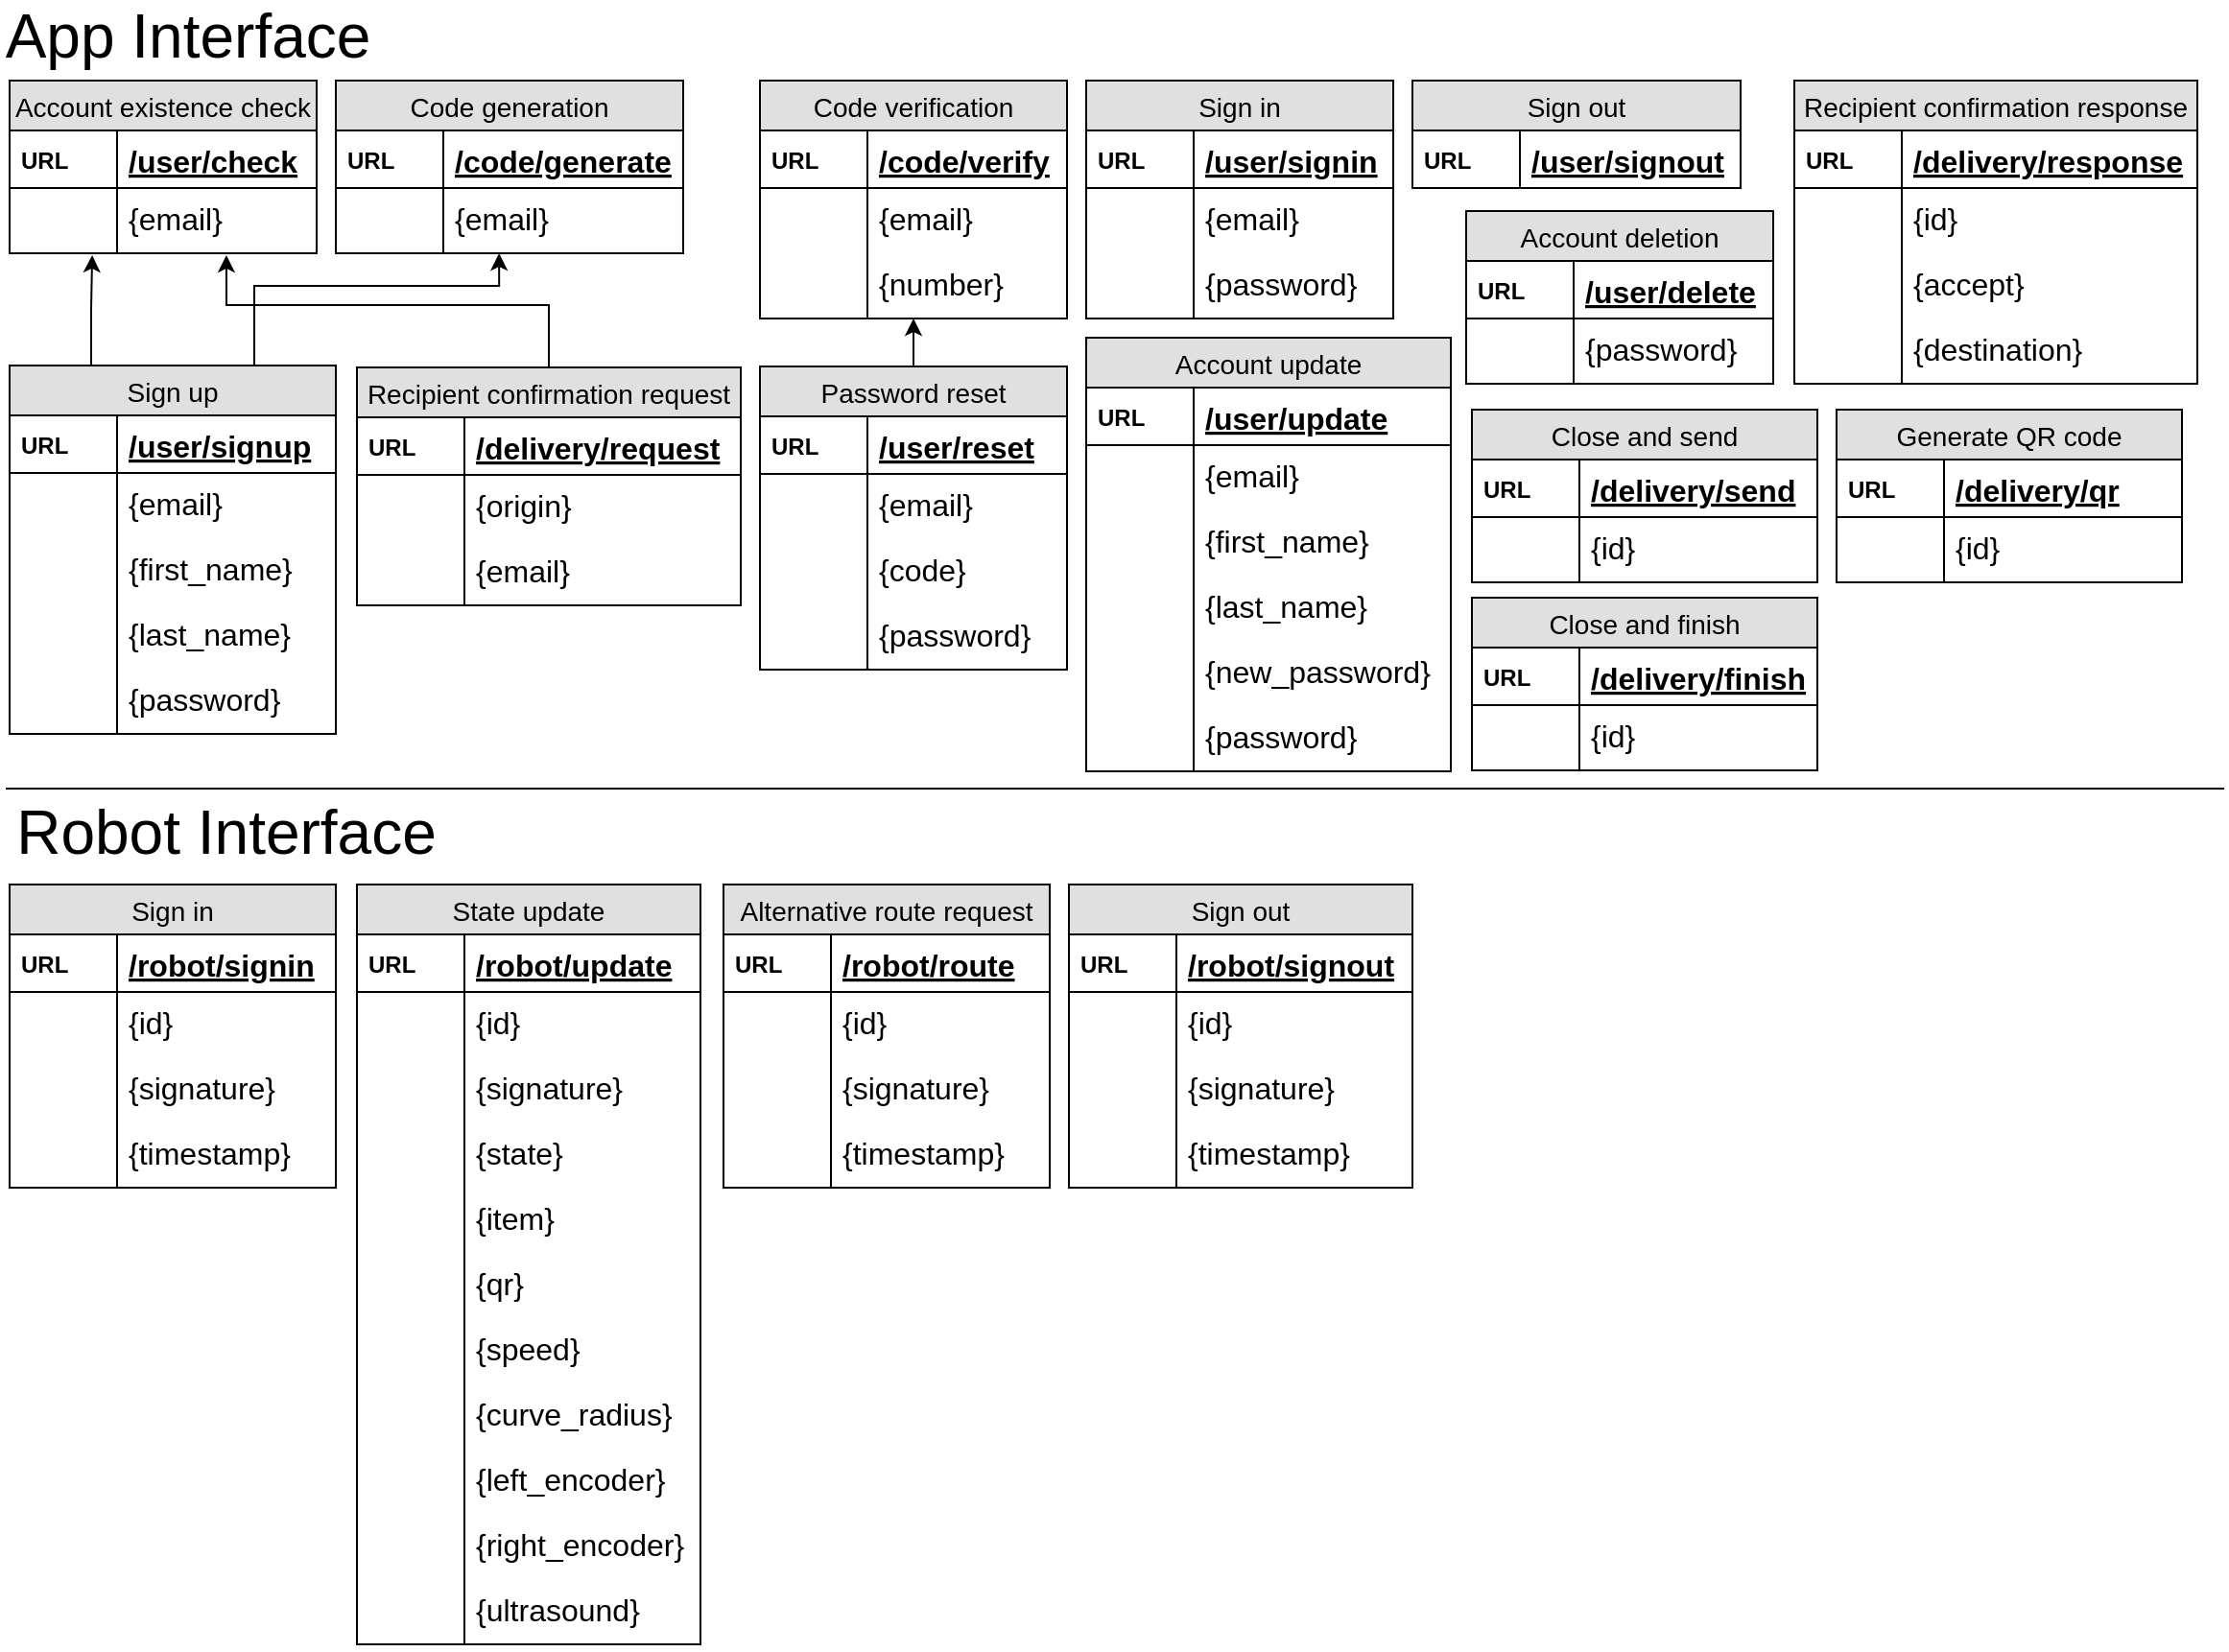 <mxfile version="12.1.0" type="device" pages="1"><diagram id="qLUokXjdea6QC3ygZFsw" name="Page-1"><mxGraphModel dx="1211" dy="751" grid="1" gridSize="10" guides="1" tooltips="1" connect="1" arrows="1" fold="1" page="1" pageScale="1" pageWidth="1169" pageHeight="827" math="0" shadow="0"><root><mxCell id="0"/><mxCell id="1" parent="0"/><mxCell id="Fvq5YDU1oEc0X2YI_mWo-116" style="edgeStyle=orthogonalEdgeStyle;rounded=0;orthogonalLoop=1;jettySize=auto;html=1;exitX=0.25;exitY=0;exitDx=0;exitDy=0;entryX=0.269;entryY=1.029;entryDx=0;entryDy=0;entryPerimeter=0;fontSize=16;" parent="1" source="Fvq5YDU1oEc0X2YI_mWo-38" target="Fvq5YDU1oEc0X2YI_mWo-17" edge="1"><mxGeometry relative="1" as="geometry"/></mxCell><mxCell id="Fvq5YDU1oEc0X2YI_mWo-119" style="edgeStyle=orthogonalEdgeStyle;rounded=0;orthogonalLoop=1;jettySize=auto;html=1;exitX=0.75;exitY=0;exitDx=0;exitDy=0;entryX=0.47;entryY=1;entryDx=0;entryDy=0;entryPerimeter=0;fontSize=16;" parent="1" source="Fvq5YDU1oEc0X2YI_mWo-38" target="Fvq5YDU1oEc0X2YI_mWo-22" edge="1"><mxGeometry relative="1" as="geometry"><Array as="points"><mxPoint x="137" y="150"/><mxPoint x="264" y="150"/></Array></mxGeometry></mxCell><mxCell id="Fvq5YDU1oEc0X2YI_mWo-38" value="Sign up" style="swimlane;fontStyle=0;childLayout=stackLayout;horizontal=1;startSize=26;fillColor=#e0e0e0;horizontalStack=0;resizeParent=1;resizeParentMax=0;resizeLast=0;collapsible=1;marginBottom=0;swimlaneFillColor=#ffffff;align=center;fontSize=14;" parent="1" vertex="1"><mxGeometry x="9" y="191.5" width="170" height="192" as="geometry"/></mxCell><mxCell id="Fvq5YDU1oEc0X2YI_mWo-39" value="/user/signup" style="shape=partialRectangle;top=0;left=0;right=0;bottom=1;align=left;verticalAlign=middle;fillColor=none;spacingLeft=60;spacingRight=4;overflow=hidden;rotatable=0;points=[[0,0.5],[1,0.5]];portConstraint=eastwest;dropTarget=0;fontStyle=5;fontSize=16;" parent="Fvq5YDU1oEc0X2YI_mWo-38" vertex="1"><mxGeometry y="26" width="170" height="30" as="geometry"/></mxCell><mxCell id="Fvq5YDU1oEc0X2YI_mWo-40" value="URL" style="shape=partialRectangle;fontStyle=1;top=0;left=0;bottom=0;fillColor=none;align=left;verticalAlign=middle;spacingLeft=4;spacingRight=4;overflow=hidden;rotatable=0;points=[];portConstraint=eastwest;part=1;fontSize=12;" parent="Fvq5YDU1oEc0X2YI_mWo-39" vertex="1" connectable="0"><mxGeometry width="56" height="30" as="geometry"/></mxCell><mxCell id="Fvq5YDU1oEc0X2YI_mWo-41" value="{email}" style="shape=partialRectangle;top=0;left=0;right=0;bottom=0;align=left;verticalAlign=top;fillColor=none;spacingLeft=60;spacingRight=4;overflow=hidden;rotatable=0;points=[[0,0.5],[1,0.5]];portConstraint=eastwest;dropTarget=0;fontSize=16;" parent="Fvq5YDU1oEc0X2YI_mWo-38" vertex="1"><mxGeometry y="56" width="170" height="34" as="geometry"/></mxCell><mxCell id="Fvq5YDU1oEc0X2YI_mWo-42" value="" style="shape=partialRectangle;top=0;left=0;bottom=0;fillColor=none;align=left;verticalAlign=top;spacingLeft=4;spacingRight=4;overflow=hidden;rotatable=0;points=[];portConstraint=eastwest;part=1;fontSize=12;" parent="Fvq5YDU1oEc0X2YI_mWo-41" vertex="1" connectable="0"><mxGeometry width="56" height="34" as="geometry"/></mxCell><mxCell id="Fvq5YDU1oEc0X2YI_mWo-45" value="{first_name}" style="shape=partialRectangle;top=0;left=0;right=0;bottom=0;align=left;verticalAlign=top;fillColor=none;spacingLeft=60;spacingRight=4;overflow=hidden;rotatable=0;points=[[0,0.5],[1,0.5]];portConstraint=eastwest;dropTarget=0;fontSize=16;" parent="Fvq5YDU1oEc0X2YI_mWo-38" vertex="1"><mxGeometry y="90" width="170" height="34" as="geometry"/></mxCell><mxCell id="Fvq5YDU1oEc0X2YI_mWo-46" value="" style="shape=partialRectangle;top=0;left=0;bottom=0;fillColor=none;align=left;verticalAlign=top;spacingLeft=4;spacingRight=4;overflow=hidden;rotatable=0;points=[];portConstraint=eastwest;part=1;fontSize=12;" parent="Fvq5YDU1oEc0X2YI_mWo-45" vertex="1" connectable="0"><mxGeometry width="56" height="34" as="geometry"/></mxCell><mxCell id="Fvq5YDU1oEc0X2YI_mWo-47" value="{last_name}" style="shape=partialRectangle;top=0;left=0;right=0;bottom=0;align=left;verticalAlign=top;fillColor=none;spacingLeft=60;spacingRight=4;overflow=hidden;rotatable=0;points=[[0,0.5],[1,0.5]];portConstraint=eastwest;dropTarget=0;fontSize=16;" parent="Fvq5YDU1oEc0X2YI_mWo-38" vertex="1"><mxGeometry y="124" width="170" height="34" as="geometry"/></mxCell><mxCell id="Fvq5YDU1oEc0X2YI_mWo-48" value="" style="shape=partialRectangle;top=0;left=0;bottom=0;fillColor=none;align=left;verticalAlign=top;spacingLeft=4;spacingRight=4;overflow=hidden;rotatable=0;points=[];portConstraint=eastwest;part=1;fontSize=12;" parent="Fvq5YDU1oEc0X2YI_mWo-47" vertex="1" connectable="0"><mxGeometry width="56" height="34" as="geometry"/></mxCell><mxCell id="Fvq5YDU1oEc0X2YI_mWo-43" value="{password}" style="shape=partialRectangle;top=0;left=0;right=0;bottom=0;align=left;verticalAlign=top;fillColor=none;spacingLeft=60;spacingRight=4;overflow=hidden;rotatable=0;points=[[0,0.5],[1,0.5]];portConstraint=eastwest;dropTarget=0;fontSize=16;" parent="Fvq5YDU1oEc0X2YI_mWo-38" vertex="1"><mxGeometry y="158" width="170" height="34" as="geometry"/></mxCell><mxCell id="Fvq5YDU1oEc0X2YI_mWo-44" value="" style="shape=partialRectangle;top=0;left=0;bottom=0;fillColor=none;align=left;verticalAlign=top;spacingLeft=4;spacingRight=4;overflow=hidden;rotatable=0;points=[];portConstraint=eastwest;part=1;fontSize=12;" parent="Fvq5YDU1oEc0X2YI_mWo-43" vertex="1" connectable="0"><mxGeometry width="56" height="34" as="geometry"/></mxCell><mxCell id="yZkCnDi-gQX_bTJoA0Rs-11" value="" style="endArrow=none;html=1;" parent="1" edge="1"><mxGeometry width="50" height="50" relative="1" as="geometry"><mxPoint x="7" y="412" as="sourcePoint"/><mxPoint x="1163" y="412" as="targetPoint"/></mxGeometry></mxCell><mxCell id="yZkCnDi-gQX_bTJoA0Rs-22" value="App Interface" style="text;html=1;strokeColor=none;fillColor=none;align=center;verticalAlign=middle;whiteSpace=wrap;rounded=0;fontSize=32;" parent="1" vertex="1"><mxGeometry x="4" y="10" width="196" height="20" as="geometry"/></mxCell><mxCell id="yZkCnDi-gQX_bTJoA0Rs-24" value="Robot Interface" style="text;html=1;strokeColor=none;fillColor=none;align=center;verticalAlign=middle;whiteSpace=wrap;rounded=0;fontSize=32;" parent="1" vertex="1"><mxGeometry x="9" y="425" width="226" height="20" as="geometry"/></mxCell><mxCell id="Fvq5YDU1oEc0X2YI_mWo-12" value="Account existence check" style="swimlane;fontStyle=0;childLayout=stackLayout;horizontal=1;startSize=26;fillColor=#e0e0e0;horizontalStack=0;resizeParent=1;resizeParentMax=0;resizeLast=0;collapsible=1;marginBottom=0;swimlaneFillColor=#ffffff;align=center;fontSize=14;" parent="1" vertex="1"><mxGeometry x="9" y="43" width="160" height="90" as="geometry"/></mxCell><mxCell id="Fvq5YDU1oEc0X2YI_mWo-15" value="/user/check" style="shape=partialRectangle;top=0;left=0;right=0;bottom=1;align=left;verticalAlign=middle;fillColor=none;spacingLeft=60;spacingRight=4;overflow=hidden;rotatable=0;points=[[0,0.5],[1,0.5]];portConstraint=eastwest;dropTarget=0;fontStyle=5;fontSize=16;" parent="Fvq5YDU1oEc0X2YI_mWo-12" vertex="1"><mxGeometry y="26" width="160" height="30" as="geometry"/></mxCell><mxCell id="Fvq5YDU1oEc0X2YI_mWo-16" value="URL" style="shape=partialRectangle;fontStyle=1;top=0;left=0;bottom=0;fillColor=none;align=left;verticalAlign=middle;spacingLeft=4;spacingRight=4;overflow=hidden;rotatable=0;points=[];portConstraint=eastwest;part=1;fontSize=12;" parent="Fvq5YDU1oEc0X2YI_mWo-15" vertex="1" connectable="0"><mxGeometry width="56" height="30" as="geometry"/></mxCell><mxCell id="Fvq5YDU1oEc0X2YI_mWo-17" value="{email}" style="shape=partialRectangle;top=0;left=0;right=0;bottom=0;align=left;verticalAlign=top;fillColor=none;spacingLeft=60;spacingRight=4;overflow=hidden;rotatable=0;points=[[0,0.5],[1,0.5]];portConstraint=eastwest;dropTarget=0;fontSize=16;" parent="Fvq5YDU1oEc0X2YI_mWo-12" vertex="1"><mxGeometry y="56" width="160" height="34" as="geometry"/></mxCell><mxCell id="Fvq5YDU1oEc0X2YI_mWo-18" value="" style="shape=partialRectangle;top=0;left=0;bottom=0;fillColor=none;align=left;verticalAlign=top;spacingLeft=4;spacingRight=4;overflow=hidden;rotatable=0;points=[];portConstraint=eastwest;part=1;fontSize=12;" parent="Fvq5YDU1oEc0X2YI_mWo-17" vertex="1" connectable="0"><mxGeometry width="56" height="34" as="geometry"/></mxCell><mxCell id="Fvq5YDU1oEc0X2YI_mWo-19" value="Code generation" style="swimlane;fontStyle=0;childLayout=stackLayout;horizontal=1;startSize=26;fillColor=#e0e0e0;horizontalStack=0;resizeParent=1;resizeParentMax=0;resizeLast=0;collapsible=1;marginBottom=0;swimlaneFillColor=#ffffff;align=center;fontSize=14;" parent="1" vertex="1"><mxGeometry x="179" y="43" width="181" height="90" as="geometry"/></mxCell><mxCell id="Fvq5YDU1oEc0X2YI_mWo-20" value="/code/generate" style="shape=partialRectangle;top=0;left=0;right=0;bottom=1;align=left;verticalAlign=middle;fillColor=none;spacingLeft=60;spacingRight=4;overflow=hidden;rotatable=0;points=[[0,0.5],[1,0.5]];portConstraint=eastwest;dropTarget=0;fontStyle=5;fontSize=16;" parent="Fvq5YDU1oEc0X2YI_mWo-19" vertex="1"><mxGeometry y="26" width="181" height="30" as="geometry"/></mxCell><mxCell id="Fvq5YDU1oEc0X2YI_mWo-21" value="URL" style="shape=partialRectangle;fontStyle=1;top=0;left=0;bottom=0;fillColor=none;align=left;verticalAlign=middle;spacingLeft=4;spacingRight=4;overflow=hidden;rotatable=0;points=[];portConstraint=eastwest;part=1;fontSize=12;" parent="Fvq5YDU1oEc0X2YI_mWo-20" vertex="1" connectable="0"><mxGeometry width="56" height="30" as="geometry"/></mxCell><mxCell id="Fvq5YDU1oEc0X2YI_mWo-22" value="{email}" style="shape=partialRectangle;top=0;left=0;right=0;bottom=0;align=left;verticalAlign=top;fillColor=none;spacingLeft=60;spacingRight=4;overflow=hidden;rotatable=0;points=[[0,0.5],[1,0.5]];portConstraint=eastwest;dropTarget=0;fontSize=16;" parent="Fvq5YDU1oEc0X2YI_mWo-19" vertex="1"><mxGeometry y="56" width="181" height="34" as="geometry"/></mxCell><mxCell id="Fvq5YDU1oEc0X2YI_mWo-23" value="" style="shape=partialRectangle;top=0;left=0;bottom=0;fillColor=none;align=left;verticalAlign=top;spacingLeft=4;spacingRight=4;overflow=hidden;rotatable=0;points=[];portConstraint=eastwest;part=1;fontSize=12;" parent="Fvq5YDU1oEc0X2YI_mWo-22" vertex="1" connectable="0"><mxGeometry width="56" height="34" as="geometry"/></mxCell><mxCell id="Fvq5YDU1oEc0X2YI_mWo-24" value="Code verification" style="swimlane;fontStyle=0;childLayout=stackLayout;horizontal=1;startSize=26;fillColor=#e0e0e0;horizontalStack=0;resizeParent=1;resizeParentMax=0;resizeLast=0;collapsible=1;marginBottom=0;swimlaneFillColor=#ffffff;align=center;fontSize=14;" parent="1" vertex="1"><mxGeometry x="400" y="43" width="160" height="124" as="geometry"/></mxCell><mxCell id="Fvq5YDU1oEc0X2YI_mWo-25" value="/code/verify" style="shape=partialRectangle;top=0;left=0;right=0;bottom=1;align=left;verticalAlign=middle;fillColor=none;spacingLeft=60;spacingRight=4;overflow=hidden;rotatable=0;points=[[0,0.5],[1,0.5]];portConstraint=eastwest;dropTarget=0;fontStyle=5;fontSize=16;" parent="Fvq5YDU1oEc0X2YI_mWo-24" vertex="1"><mxGeometry y="26" width="160" height="30" as="geometry"/></mxCell><mxCell id="Fvq5YDU1oEc0X2YI_mWo-26" value="URL" style="shape=partialRectangle;fontStyle=1;top=0;left=0;bottom=0;fillColor=none;align=left;verticalAlign=middle;spacingLeft=4;spacingRight=4;overflow=hidden;rotatable=0;points=[];portConstraint=eastwest;part=1;fontSize=12;" parent="Fvq5YDU1oEc0X2YI_mWo-25" vertex="1" connectable="0"><mxGeometry width="56" height="30" as="geometry"/></mxCell><mxCell id="Fvq5YDU1oEc0X2YI_mWo-27" value="{email}" style="shape=partialRectangle;top=0;left=0;right=0;bottom=0;align=left;verticalAlign=top;fillColor=none;spacingLeft=60;spacingRight=4;overflow=hidden;rotatable=0;points=[[0,0.5],[1,0.5]];portConstraint=eastwest;dropTarget=0;fontSize=16;" parent="Fvq5YDU1oEc0X2YI_mWo-24" vertex="1"><mxGeometry y="56" width="160" height="34" as="geometry"/></mxCell><mxCell id="Fvq5YDU1oEc0X2YI_mWo-28" value="" style="shape=partialRectangle;top=0;left=0;bottom=0;fillColor=none;align=left;verticalAlign=top;spacingLeft=4;spacingRight=4;overflow=hidden;rotatable=0;points=[];portConstraint=eastwest;part=1;fontSize=12;" parent="Fvq5YDU1oEc0X2YI_mWo-27" vertex="1" connectable="0"><mxGeometry width="56" height="34" as="geometry"/></mxCell><mxCell id="Fvq5YDU1oEc0X2YI_mWo-29" value="{number}" style="shape=partialRectangle;top=0;left=0;right=0;bottom=0;align=left;verticalAlign=top;fillColor=none;spacingLeft=60;spacingRight=4;overflow=hidden;rotatable=0;points=[[0,0.5],[1,0.5]];portConstraint=eastwest;dropTarget=0;fontSize=16;" parent="Fvq5YDU1oEc0X2YI_mWo-24" vertex="1"><mxGeometry y="90" width="160" height="34" as="geometry"/></mxCell><mxCell id="Fvq5YDU1oEc0X2YI_mWo-30" value="" style="shape=partialRectangle;top=0;left=0;bottom=0;fillColor=none;align=left;verticalAlign=top;spacingLeft=4;spacingRight=4;overflow=hidden;rotatable=0;points=[];portConstraint=eastwest;part=1;fontSize=12;" parent="Fvq5YDU1oEc0X2YI_mWo-29" vertex="1" connectable="0"><mxGeometry width="56" height="34" as="geometry"/></mxCell><mxCell id="Fvq5YDU1oEc0X2YI_mWo-31" value="Sign in" style="swimlane;fontStyle=0;childLayout=stackLayout;horizontal=1;startSize=26;fillColor=#e0e0e0;horizontalStack=0;resizeParent=1;resizeParentMax=0;resizeLast=0;collapsible=1;marginBottom=0;swimlaneFillColor=#ffffff;align=center;fontSize=14;" parent="1" vertex="1"><mxGeometry x="570" y="43" width="160" height="124" as="geometry"/></mxCell><mxCell id="Fvq5YDU1oEc0X2YI_mWo-32" value="/user/signin" style="shape=partialRectangle;top=0;left=0;right=0;bottom=1;align=left;verticalAlign=middle;fillColor=none;spacingLeft=60;spacingRight=4;overflow=hidden;rotatable=0;points=[[0,0.5],[1,0.5]];portConstraint=eastwest;dropTarget=0;fontStyle=5;fontSize=16;" parent="Fvq5YDU1oEc0X2YI_mWo-31" vertex="1"><mxGeometry y="26" width="160" height="30" as="geometry"/></mxCell><mxCell id="Fvq5YDU1oEc0X2YI_mWo-33" value="URL" style="shape=partialRectangle;fontStyle=1;top=0;left=0;bottom=0;fillColor=none;align=left;verticalAlign=middle;spacingLeft=4;spacingRight=4;overflow=hidden;rotatable=0;points=[];portConstraint=eastwest;part=1;fontSize=12;" parent="Fvq5YDU1oEc0X2YI_mWo-32" vertex="1" connectable="0"><mxGeometry width="56" height="30" as="geometry"/></mxCell><mxCell id="Fvq5YDU1oEc0X2YI_mWo-34" value="{email}" style="shape=partialRectangle;top=0;left=0;right=0;bottom=0;align=left;verticalAlign=top;fillColor=none;spacingLeft=60;spacingRight=4;overflow=hidden;rotatable=0;points=[[0,0.5],[1,0.5]];portConstraint=eastwest;dropTarget=0;fontSize=16;" parent="Fvq5YDU1oEc0X2YI_mWo-31" vertex="1"><mxGeometry y="56" width="160" height="34" as="geometry"/></mxCell><mxCell id="Fvq5YDU1oEc0X2YI_mWo-35" value="" style="shape=partialRectangle;top=0;left=0;bottom=0;fillColor=none;align=left;verticalAlign=top;spacingLeft=4;spacingRight=4;overflow=hidden;rotatable=0;points=[];portConstraint=eastwest;part=1;fontSize=12;" parent="Fvq5YDU1oEc0X2YI_mWo-34" vertex="1" connectable="0"><mxGeometry width="56" height="34" as="geometry"/></mxCell><mxCell id="Fvq5YDU1oEc0X2YI_mWo-36" value="{password}" style="shape=partialRectangle;top=0;left=0;right=0;bottom=0;align=left;verticalAlign=top;fillColor=none;spacingLeft=60;spacingRight=4;overflow=hidden;rotatable=0;points=[[0,0.5],[1,0.5]];portConstraint=eastwest;dropTarget=0;fontSize=16;" parent="Fvq5YDU1oEc0X2YI_mWo-31" vertex="1"><mxGeometry y="90" width="160" height="34" as="geometry"/></mxCell><mxCell id="Fvq5YDU1oEc0X2YI_mWo-37" value="" style="shape=partialRectangle;top=0;left=0;bottom=0;fillColor=none;align=left;verticalAlign=top;spacingLeft=4;spacingRight=4;overflow=hidden;rotatable=0;points=[];portConstraint=eastwest;part=1;fontSize=12;" parent="Fvq5YDU1oEc0X2YI_mWo-36" vertex="1" connectable="0"><mxGeometry width="56" height="34" as="geometry"/></mxCell><mxCell id="Fvq5YDU1oEc0X2YI_mWo-120" style="edgeStyle=orthogonalEdgeStyle;rounded=0;orthogonalLoop=1;jettySize=auto;html=1;exitX=0.5;exitY=0;exitDx=0;exitDy=0;entryX=0.5;entryY=1;entryDx=0;entryDy=0;entryPerimeter=0;fontSize=16;" parent="1" source="Fvq5YDU1oEc0X2YI_mWo-49" target="Fvq5YDU1oEc0X2YI_mWo-29" edge="1"><mxGeometry relative="1" as="geometry"/></mxCell><mxCell id="Fvq5YDU1oEc0X2YI_mWo-49" value="Password reset" style="swimlane;fontStyle=0;childLayout=stackLayout;horizontal=1;startSize=26;fillColor=#e0e0e0;horizontalStack=0;resizeParent=1;resizeParentMax=0;resizeLast=0;collapsible=1;marginBottom=0;swimlaneFillColor=#ffffff;align=center;fontSize=14;" parent="1" vertex="1"><mxGeometry x="400" y="192" width="160" height="158" as="geometry"/></mxCell><mxCell id="Fvq5YDU1oEc0X2YI_mWo-50" value="/user/reset" style="shape=partialRectangle;top=0;left=0;right=0;bottom=1;align=left;verticalAlign=middle;fillColor=none;spacingLeft=60;spacingRight=4;overflow=hidden;rotatable=0;points=[[0,0.5],[1,0.5]];portConstraint=eastwest;dropTarget=0;fontStyle=5;fontSize=16;" parent="Fvq5YDU1oEc0X2YI_mWo-49" vertex="1"><mxGeometry y="26" width="160" height="30" as="geometry"/></mxCell><mxCell id="Fvq5YDU1oEc0X2YI_mWo-51" value="URL" style="shape=partialRectangle;fontStyle=1;top=0;left=0;bottom=0;fillColor=none;align=left;verticalAlign=middle;spacingLeft=4;spacingRight=4;overflow=hidden;rotatable=0;points=[];portConstraint=eastwest;part=1;fontSize=12;" parent="Fvq5YDU1oEc0X2YI_mWo-50" vertex="1" connectable="0"><mxGeometry width="56" height="30" as="geometry"/></mxCell><mxCell id="Fvq5YDU1oEc0X2YI_mWo-52" value="{email}" style="shape=partialRectangle;top=0;left=0;right=0;bottom=0;align=left;verticalAlign=top;fillColor=none;spacingLeft=60;spacingRight=4;overflow=hidden;rotatable=0;points=[[0,0.5],[1,0.5]];portConstraint=eastwest;dropTarget=0;fontSize=16;" parent="Fvq5YDU1oEc0X2YI_mWo-49" vertex="1"><mxGeometry y="56" width="160" height="34" as="geometry"/></mxCell><mxCell id="Fvq5YDU1oEc0X2YI_mWo-53" value="" style="shape=partialRectangle;top=0;left=0;bottom=0;fillColor=none;align=left;verticalAlign=top;spacingLeft=4;spacingRight=4;overflow=hidden;rotatable=0;points=[];portConstraint=eastwest;part=1;fontSize=12;" parent="Fvq5YDU1oEc0X2YI_mWo-52" vertex="1" connectable="0"><mxGeometry width="56" height="34" as="geometry"/></mxCell><mxCell id="Fvq5YDU1oEc0X2YI_mWo-56" value="{code}" style="shape=partialRectangle;top=0;left=0;right=0;bottom=0;align=left;verticalAlign=top;fillColor=none;spacingLeft=60;spacingRight=4;overflow=hidden;rotatable=0;points=[[0,0.5],[1,0.5]];portConstraint=eastwest;dropTarget=0;fontSize=16;" parent="Fvq5YDU1oEc0X2YI_mWo-49" vertex="1"><mxGeometry y="90" width="160" height="34" as="geometry"/></mxCell><mxCell id="Fvq5YDU1oEc0X2YI_mWo-57" value="" style="shape=partialRectangle;top=0;left=0;bottom=0;fillColor=none;align=left;verticalAlign=top;spacingLeft=4;spacingRight=4;overflow=hidden;rotatable=0;points=[];portConstraint=eastwest;part=1;fontSize=12;" parent="Fvq5YDU1oEc0X2YI_mWo-56" vertex="1" connectable="0"><mxGeometry width="56" height="34" as="geometry"/></mxCell><mxCell id="Fvq5YDU1oEc0X2YI_mWo-54" value="{password}" style="shape=partialRectangle;top=0;left=0;right=0;bottom=0;align=left;verticalAlign=top;fillColor=none;spacingLeft=60;spacingRight=4;overflow=hidden;rotatable=0;points=[[0,0.5],[1,0.5]];portConstraint=eastwest;dropTarget=0;fontSize=16;" parent="Fvq5YDU1oEc0X2YI_mWo-49" vertex="1"><mxGeometry y="124" width="160" height="34" as="geometry"/></mxCell><mxCell id="Fvq5YDU1oEc0X2YI_mWo-55" value="" style="shape=partialRectangle;top=0;left=0;bottom=0;fillColor=none;align=left;verticalAlign=top;spacingLeft=4;spacingRight=4;overflow=hidden;rotatable=0;points=[];portConstraint=eastwest;part=1;fontSize=12;" parent="Fvq5YDU1oEc0X2YI_mWo-54" vertex="1" connectable="0"><mxGeometry width="56" height="34" as="geometry"/></mxCell><mxCell id="Fvq5YDU1oEc0X2YI_mWo-58" value="Sign out" style="swimlane;fontStyle=0;childLayout=stackLayout;horizontal=1;startSize=26;fillColor=#e0e0e0;horizontalStack=0;resizeParent=1;resizeParentMax=0;resizeLast=0;collapsible=1;marginBottom=0;swimlaneFillColor=#ffffff;align=center;fontSize=14;" parent="1" vertex="1"><mxGeometry x="740" y="43" width="171" height="56" as="geometry"/></mxCell><mxCell id="Fvq5YDU1oEc0X2YI_mWo-59" value="/user/signout" style="shape=partialRectangle;top=0;left=0;right=0;bottom=1;align=left;verticalAlign=middle;fillColor=none;spacingLeft=60;spacingRight=4;overflow=hidden;rotatable=0;points=[[0,0.5],[1,0.5]];portConstraint=eastwest;dropTarget=0;fontStyle=5;fontSize=16;" parent="Fvq5YDU1oEc0X2YI_mWo-58" vertex="1"><mxGeometry y="26" width="171" height="30" as="geometry"/></mxCell><mxCell id="Fvq5YDU1oEc0X2YI_mWo-60" value="URL" style="shape=partialRectangle;fontStyle=1;top=0;left=0;bottom=0;fillColor=none;align=left;verticalAlign=middle;spacingLeft=4;spacingRight=4;overflow=hidden;rotatable=0;points=[];portConstraint=eastwest;part=1;fontSize=12;" parent="Fvq5YDU1oEc0X2YI_mWo-59" vertex="1" connectable="0"><mxGeometry width="56" height="30" as="geometry"/></mxCell><mxCell id="Fvq5YDU1oEc0X2YI_mWo-117" style="edgeStyle=orthogonalEdgeStyle;rounded=0;orthogonalLoop=1;jettySize=auto;html=1;exitX=0.5;exitY=0;exitDx=0;exitDy=0;entryX=0.706;entryY=1.029;entryDx=0;entryDy=0;entryPerimeter=0;fontSize=16;" parent="1" source="Fvq5YDU1oEc0X2YI_mWo-67" target="Fvq5YDU1oEc0X2YI_mWo-17" edge="1"><mxGeometry relative="1" as="geometry"><Array as="points"><mxPoint x="290" y="160"/><mxPoint x="122" y="160"/></Array></mxGeometry></mxCell><mxCell id="Fvq5YDU1oEc0X2YI_mWo-67" value="Recipient confirmation request" style="swimlane;fontStyle=0;childLayout=stackLayout;horizontal=1;startSize=26;fillColor=#e0e0e0;horizontalStack=0;resizeParent=1;resizeParentMax=0;resizeLast=0;collapsible=1;marginBottom=0;swimlaneFillColor=#ffffff;align=center;fontSize=14;" parent="1" vertex="1"><mxGeometry x="190" y="192.5" width="200" height="124" as="geometry"/></mxCell><mxCell id="Fvq5YDU1oEc0X2YI_mWo-68" value="/delivery/request" style="shape=partialRectangle;top=0;left=0;right=0;bottom=1;align=left;verticalAlign=middle;fillColor=none;spacingLeft=60;spacingRight=4;overflow=hidden;rotatable=0;points=[[0,0.5],[1,0.5]];portConstraint=eastwest;dropTarget=0;fontStyle=5;fontSize=16;" parent="Fvq5YDU1oEc0X2YI_mWo-67" vertex="1"><mxGeometry y="26" width="200" height="30" as="geometry"/></mxCell><mxCell id="Fvq5YDU1oEc0X2YI_mWo-69" value="URL" style="shape=partialRectangle;fontStyle=1;top=0;left=0;bottom=0;fillColor=none;align=left;verticalAlign=middle;spacingLeft=4;spacingRight=4;overflow=hidden;rotatable=0;points=[];portConstraint=eastwest;part=1;fontSize=12;" parent="Fvq5YDU1oEc0X2YI_mWo-68" vertex="1" connectable="0"><mxGeometry width="56" height="30" as="geometry"/></mxCell><mxCell id="Fvq5YDU1oEc0X2YI_mWo-70" value="{origin}" style="shape=partialRectangle;top=0;left=0;right=0;bottom=0;align=left;verticalAlign=top;fillColor=none;spacingLeft=60;spacingRight=4;overflow=hidden;rotatable=0;points=[[0,0.5],[1,0.5]];portConstraint=eastwest;dropTarget=0;fontSize=16;" parent="Fvq5YDU1oEc0X2YI_mWo-67" vertex="1"><mxGeometry y="56" width="200" height="34" as="geometry"/></mxCell><mxCell id="Fvq5YDU1oEc0X2YI_mWo-71" value="" style="shape=partialRectangle;top=0;left=0;bottom=0;fillColor=none;align=left;verticalAlign=top;spacingLeft=4;spacingRight=4;overflow=hidden;rotatable=0;points=[];portConstraint=eastwest;part=1;fontSize=12;" parent="Fvq5YDU1oEc0X2YI_mWo-70" vertex="1" connectable="0"><mxGeometry width="56" height="34" as="geometry"/></mxCell><mxCell id="Fvq5YDU1oEc0X2YI_mWo-78" value="{email}" style="shape=partialRectangle;top=0;left=0;right=0;bottom=0;align=left;verticalAlign=top;fillColor=none;spacingLeft=60;spacingRight=4;overflow=hidden;rotatable=0;points=[[0,0.5],[1,0.5]];portConstraint=eastwest;dropTarget=0;fontSize=16;" parent="Fvq5YDU1oEc0X2YI_mWo-67" vertex="1"><mxGeometry y="90" width="200" height="34" as="geometry"/></mxCell><mxCell id="Fvq5YDU1oEc0X2YI_mWo-79" value="" style="shape=partialRectangle;top=0;left=0;bottom=0;fillColor=none;align=left;verticalAlign=top;spacingLeft=4;spacingRight=4;overflow=hidden;rotatable=0;points=[];portConstraint=eastwest;part=1;fontSize=12;" parent="Fvq5YDU1oEc0X2YI_mWo-78" vertex="1" connectable="0"><mxGeometry width="56" height="34" as="geometry"/></mxCell><mxCell id="Fvq5YDU1oEc0X2YI_mWo-80" value="Recipient confirmation response" style="swimlane;fontStyle=0;childLayout=stackLayout;horizontal=1;startSize=26;fillColor=#e0e0e0;horizontalStack=0;resizeParent=1;resizeParentMax=0;resizeLast=0;collapsible=1;marginBottom=0;swimlaneFillColor=#ffffff;align=center;fontSize=14;" parent="1" vertex="1"><mxGeometry x="939" y="43" width="210" height="158" as="geometry"/></mxCell><mxCell id="Fvq5YDU1oEc0X2YI_mWo-81" value="/delivery/response" style="shape=partialRectangle;top=0;left=0;right=0;bottom=1;align=left;verticalAlign=middle;fillColor=none;spacingLeft=60;spacingRight=4;overflow=hidden;rotatable=0;points=[[0,0.5],[1,0.5]];portConstraint=eastwest;dropTarget=0;fontStyle=5;fontSize=16;" parent="Fvq5YDU1oEc0X2YI_mWo-80" vertex="1"><mxGeometry y="26" width="210" height="30" as="geometry"/></mxCell><mxCell id="Fvq5YDU1oEc0X2YI_mWo-82" value="URL" style="shape=partialRectangle;fontStyle=1;top=0;left=0;bottom=0;fillColor=none;align=left;verticalAlign=middle;spacingLeft=4;spacingRight=4;overflow=hidden;rotatable=0;points=[];portConstraint=eastwest;part=1;fontSize=12;" parent="Fvq5YDU1oEc0X2YI_mWo-81" vertex="1" connectable="0"><mxGeometry width="56" height="30" as="geometry"/></mxCell><mxCell id="Fvq5YDU1oEc0X2YI_mWo-83" value="{id}" style="shape=partialRectangle;top=0;left=0;right=0;bottom=0;align=left;verticalAlign=top;fillColor=none;spacingLeft=60;spacingRight=4;overflow=hidden;rotatable=0;points=[[0,0.5],[1,0.5]];portConstraint=eastwest;dropTarget=0;fontSize=16;" parent="Fvq5YDU1oEc0X2YI_mWo-80" vertex="1"><mxGeometry y="56" width="210" height="34" as="geometry"/></mxCell><mxCell id="Fvq5YDU1oEc0X2YI_mWo-84" value="" style="shape=partialRectangle;top=0;left=0;bottom=0;fillColor=none;align=left;verticalAlign=top;spacingLeft=4;spacingRight=4;overflow=hidden;rotatable=0;points=[];portConstraint=eastwest;part=1;fontSize=12;" parent="Fvq5YDU1oEc0X2YI_mWo-83" vertex="1" connectable="0"><mxGeometry width="56" height="34" as="geometry"/></mxCell><mxCell id="fv54Wo38uf3Qv5ayAkeX-1" value="{accept}" style="shape=partialRectangle;top=0;left=0;right=0;bottom=0;align=left;verticalAlign=top;fillColor=none;spacingLeft=60;spacingRight=4;overflow=hidden;rotatable=0;points=[[0,0.5],[1,0.5]];portConstraint=eastwest;dropTarget=0;fontSize=16;" parent="Fvq5YDU1oEc0X2YI_mWo-80" vertex="1"><mxGeometry y="90" width="210" height="34" as="geometry"/></mxCell><mxCell id="fv54Wo38uf3Qv5ayAkeX-2" value="" style="shape=partialRectangle;top=0;left=0;bottom=0;fillColor=none;align=left;verticalAlign=top;spacingLeft=4;spacingRight=4;overflow=hidden;rotatable=0;points=[];portConstraint=eastwest;part=1;fontSize=12;" parent="fv54Wo38uf3Qv5ayAkeX-1" vertex="1" connectable="0"><mxGeometry width="56" height="34" as="geometry"/></mxCell><mxCell id="Fvq5YDU1oEc0X2YI_mWo-85" value="{destination}" style="shape=partialRectangle;top=0;left=0;right=0;bottom=0;align=left;verticalAlign=top;fillColor=none;spacingLeft=60;spacingRight=4;overflow=hidden;rotatable=0;points=[[0,0.5],[1,0.5]];portConstraint=eastwest;dropTarget=0;fontSize=16;" parent="Fvq5YDU1oEc0X2YI_mWo-80" vertex="1"><mxGeometry y="124" width="210" height="34" as="geometry"/></mxCell><mxCell id="Fvq5YDU1oEc0X2YI_mWo-86" value="" style="shape=partialRectangle;top=0;left=0;bottom=0;fillColor=none;align=left;verticalAlign=top;spacingLeft=4;spacingRight=4;overflow=hidden;rotatable=0;points=[];portConstraint=eastwest;part=1;fontSize=12;" parent="Fvq5YDU1oEc0X2YI_mWo-85" vertex="1" connectable="0"><mxGeometry width="56" height="34" as="geometry"/></mxCell><mxCell id="Fvq5YDU1oEc0X2YI_mWo-87" value="Account update" style="swimlane;fontStyle=0;childLayout=stackLayout;horizontal=1;startSize=26;fillColor=#e0e0e0;horizontalStack=0;resizeParent=1;resizeParentMax=0;resizeLast=0;collapsible=1;marginBottom=0;swimlaneFillColor=#ffffff;align=center;fontSize=14;" parent="1" vertex="1"><mxGeometry x="570" y="177" width="190" height="226" as="geometry"/></mxCell><mxCell id="Fvq5YDU1oEc0X2YI_mWo-88" value="/user/update" style="shape=partialRectangle;top=0;left=0;right=0;bottom=1;align=left;verticalAlign=middle;fillColor=none;spacingLeft=60;spacingRight=4;overflow=hidden;rotatable=0;points=[[0,0.5],[1,0.5]];portConstraint=eastwest;dropTarget=0;fontStyle=5;fontSize=16;" parent="Fvq5YDU1oEc0X2YI_mWo-87" vertex="1"><mxGeometry y="26" width="190" height="30" as="geometry"/></mxCell><mxCell id="Fvq5YDU1oEc0X2YI_mWo-89" value="URL" style="shape=partialRectangle;fontStyle=1;top=0;left=0;bottom=0;fillColor=none;align=left;verticalAlign=middle;spacingLeft=4;spacingRight=4;overflow=hidden;rotatable=0;points=[];portConstraint=eastwest;part=1;fontSize=12;" parent="Fvq5YDU1oEc0X2YI_mWo-88" vertex="1" connectable="0"><mxGeometry width="56" height="30" as="geometry"/></mxCell><mxCell id="Fvq5YDU1oEc0X2YI_mWo-90" value="{email}" style="shape=partialRectangle;top=0;left=0;right=0;bottom=0;align=left;verticalAlign=top;fillColor=none;spacingLeft=60;spacingRight=4;overflow=hidden;rotatable=0;points=[[0,0.5],[1,0.5]];portConstraint=eastwest;dropTarget=0;fontSize=16;" parent="Fvq5YDU1oEc0X2YI_mWo-87" vertex="1"><mxGeometry y="56" width="190" height="34" as="geometry"/></mxCell><mxCell id="Fvq5YDU1oEc0X2YI_mWo-91" value="" style="shape=partialRectangle;top=0;left=0;bottom=0;fillColor=none;align=left;verticalAlign=top;spacingLeft=4;spacingRight=4;overflow=hidden;rotatable=0;points=[];portConstraint=eastwest;part=1;fontSize=12;" parent="Fvq5YDU1oEc0X2YI_mWo-90" vertex="1" connectable="0"><mxGeometry width="56" height="34" as="geometry"/></mxCell><mxCell id="Fvq5YDU1oEc0X2YI_mWo-92" value="{first_name}" style="shape=partialRectangle;top=0;left=0;right=0;bottom=0;align=left;verticalAlign=top;fillColor=none;spacingLeft=60;spacingRight=4;overflow=hidden;rotatable=0;points=[[0,0.5],[1,0.5]];portConstraint=eastwest;dropTarget=0;fontSize=16;" parent="Fvq5YDU1oEc0X2YI_mWo-87" vertex="1"><mxGeometry y="90" width="190" height="34" as="geometry"/></mxCell><mxCell id="Fvq5YDU1oEc0X2YI_mWo-93" value="" style="shape=partialRectangle;top=0;left=0;bottom=0;fillColor=none;align=left;verticalAlign=top;spacingLeft=4;spacingRight=4;overflow=hidden;rotatable=0;points=[];portConstraint=eastwest;part=1;fontSize=12;" parent="Fvq5YDU1oEc0X2YI_mWo-92" vertex="1" connectable="0"><mxGeometry width="56" height="34" as="geometry"/></mxCell><mxCell id="Fvq5YDU1oEc0X2YI_mWo-94" value="{last_name}" style="shape=partialRectangle;top=0;left=0;right=0;bottom=0;align=left;verticalAlign=top;fillColor=none;spacingLeft=60;spacingRight=4;overflow=hidden;rotatable=0;points=[[0,0.5],[1,0.5]];portConstraint=eastwest;dropTarget=0;fontSize=16;" parent="Fvq5YDU1oEc0X2YI_mWo-87" vertex="1"><mxGeometry y="124" width="190" height="34" as="geometry"/></mxCell><mxCell id="Fvq5YDU1oEc0X2YI_mWo-95" value="" style="shape=partialRectangle;top=0;left=0;bottom=0;fillColor=none;align=left;verticalAlign=top;spacingLeft=4;spacingRight=4;overflow=hidden;rotatable=0;points=[];portConstraint=eastwest;part=1;fontSize=12;" parent="Fvq5YDU1oEc0X2YI_mWo-94" vertex="1" connectable="0"><mxGeometry width="56" height="34" as="geometry"/></mxCell><mxCell id="Fvq5YDU1oEc0X2YI_mWo-97" value="{new_password}" style="shape=partialRectangle;top=0;left=0;right=0;bottom=0;align=left;verticalAlign=top;fillColor=none;spacingLeft=60;spacingRight=4;overflow=hidden;rotatable=0;points=[[0,0.5],[1,0.5]];portConstraint=eastwest;dropTarget=0;fontSize=16;" parent="Fvq5YDU1oEc0X2YI_mWo-87" vertex="1"><mxGeometry y="158" width="190" height="34" as="geometry"/></mxCell><mxCell id="Fvq5YDU1oEc0X2YI_mWo-98" value="" style="shape=partialRectangle;top=0;left=0;bottom=0;fillColor=none;align=left;verticalAlign=top;spacingLeft=4;spacingRight=4;overflow=hidden;rotatable=0;points=[];portConstraint=eastwest;part=1;fontSize=12;" parent="Fvq5YDU1oEc0X2YI_mWo-97" vertex="1" connectable="0"><mxGeometry width="56" height="34" as="geometry"/></mxCell><mxCell id="Fvq5YDU1oEc0X2YI_mWo-99" value="{password}" style="shape=partialRectangle;top=0;left=0;right=0;bottom=0;align=left;verticalAlign=top;fillColor=none;spacingLeft=60;spacingRight=4;overflow=hidden;rotatable=0;points=[[0,0.5],[1,0.5]];portConstraint=eastwest;dropTarget=0;fontSize=16;" parent="Fvq5YDU1oEc0X2YI_mWo-87" vertex="1"><mxGeometry y="192" width="190" height="34" as="geometry"/></mxCell><mxCell id="Fvq5YDU1oEc0X2YI_mWo-100" value="" style="shape=partialRectangle;top=0;left=0;bottom=0;fillColor=none;align=left;verticalAlign=top;spacingLeft=4;spacingRight=4;overflow=hidden;rotatable=0;points=[];portConstraint=eastwest;part=1;fontSize=12;" parent="Fvq5YDU1oEc0X2YI_mWo-99" vertex="1" connectable="0"><mxGeometry width="56" height="34" as="geometry"/></mxCell><mxCell id="Fvq5YDU1oEc0X2YI_mWo-101" value="Account deletion" style="swimlane;fontStyle=0;childLayout=stackLayout;horizontal=1;startSize=26;fillColor=#e0e0e0;horizontalStack=0;resizeParent=1;resizeParentMax=0;resizeLast=0;collapsible=1;marginBottom=0;swimlaneFillColor=#ffffff;align=center;fontSize=14;" parent="1" vertex="1"><mxGeometry x="768" y="111" width="160" height="90" as="geometry"/></mxCell><mxCell id="Fvq5YDU1oEc0X2YI_mWo-102" value="/user/delete" style="shape=partialRectangle;top=0;left=0;right=0;bottom=1;align=left;verticalAlign=middle;fillColor=none;spacingLeft=60;spacingRight=4;overflow=hidden;rotatable=0;points=[[0,0.5],[1,0.5]];portConstraint=eastwest;dropTarget=0;fontStyle=5;fontSize=16;" parent="Fvq5YDU1oEc0X2YI_mWo-101" vertex="1"><mxGeometry y="26" width="160" height="30" as="geometry"/></mxCell><mxCell id="Fvq5YDU1oEc0X2YI_mWo-103" value="URL" style="shape=partialRectangle;fontStyle=1;top=0;left=0;bottom=0;fillColor=none;align=left;verticalAlign=middle;spacingLeft=4;spacingRight=4;overflow=hidden;rotatable=0;points=[];portConstraint=eastwest;part=1;fontSize=12;" parent="Fvq5YDU1oEc0X2YI_mWo-102" vertex="1" connectable="0"><mxGeometry width="56" height="30" as="geometry"/></mxCell><mxCell id="Fvq5YDU1oEc0X2YI_mWo-104" value="{password}" style="shape=partialRectangle;top=0;left=0;right=0;bottom=0;align=left;verticalAlign=top;fillColor=none;spacingLeft=60;spacingRight=4;overflow=hidden;rotatable=0;points=[[0,0.5],[1,0.5]];portConstraint=eastwest;dropTarget=0;fontSize=16;" parent="Fvq5YDU1oEc0X2YI_mWo-101" vertex="1"><mxGeometry y="56" width="160" height="34" as="geometry"/></mxCell><mxCell id="Fvq5YDU1oEc0X2YI_mWo-105" value="" style="shape=partialRectangle;top=0;left=0;bottom=0;fillColor=none;align=left;verticalAlign=top;spacingLeft=4;spacingRight=4;overflow=hidden;rotatable=0;points=[];portConstraint=eastwest;part=1;fontSize=12;" parent="Fvq5YDU1oEc0X2YI_mWo-104" vertex="1" connectable="0"><mxGeometry width="56" height="34" as="geometry"/></mxCell><mxCell id="Fvq5YDU1oEc0X2YI_mWo-107" value="Close and send" style="swimlane;fontStyle=0;childLayout=stackLayout;horizontal=1;startSize=26;fillColor=#e0e0e0;horizontalStack=0;resizeParent=1;resizeParentMax=0;resizeLast=0;collapsible=1;marginBottom=0;swimlaneFillColor=#ffffff;align=center;fontSize=14;" parent="1" vertex="1"><mxGeometry x="771" y="214.5" width="180" height="90" as="geometry"/></mxCell><mxCell id="Fvq5YDU1oEc0X2YI_mWo-108" value="/delivery/send" style="shape=partialRectangle;top=0;left=0;right=0;bottom=1;align=left;verticalAlign=middle;fillColor=none;spacingLeft=60;spacingRight=4;overflow=hidden;rotatable=0;points=[[0,0.5],[1,0.5]];portConstraint=eastwest;dropTarget=0;fontStyle=5;fontSize=16;" parent="Fvq5YDU1oEc0X2YI_mWo-107" vertex="1"><mxGeometry y="26" width="180" height="30" as="geometry"/></mxCell><mxCell id="Fvq5YDU1oEc0X2YI_mWo-109" value="URL" style="shape=partialRectangle;fontStyle=1;top=0;left=0;bottom=0;fillColor=none;align=left;verticalAlign=middle;spacingLeft=4;spacingRight=4;overflow=hidden;rotatable=0;points=[];portConstraint=eastwest;part=1;fontSize=12;" parent="Fvq5YDU1oEc0X2YI_mWo-108" vertex="1" connectable="0"><mxGeometry width="56" height="30" as="geometry"/></mxCell><mxCell id="fv54Wo38uf3Qv5ayAkeX-5" value="{id}" style="shape=partialRectangle;top=0;left=0;right=0;bottom=0;align=left;verticalAlign=top;fillColor=none;spacingLeft=60;spacingRight=4;overflow=hidden;rotatable=0;points=[[0,0.5],[1,0.5]];portConstraint=eastwest;dropTarget=0;fontSize=16;" parent="Fvq5YDU1oEc0X2YI_mWo-107" vertex="1"><mxGeometry y="56" width="180" height="34" as="geometry"/></mxCell><mxCell id="fv54Wo38uf3Qv5ayAkeX-6" value="" style="shape=partialRectangle;top=0;left=0;bottom=0;fillColor=none;align=left;verticalAlign=top;spacingLeft=4;spacingRight=4;overflow=hidden;rotatable=0;points=[];portConstraint=eastwest;part=1;fontSize=12;" parent="fv54Wo38uf3Qv5ayAkeX-5" vertex="1" connectable="0"><mxGeometry width="56" height="34" as="geometry"/></mxCell><mxCell id="Fvq5YDU1oEc0X2YI_mWo-112" value="Close and finish" style="swimlane;fontStyle=0;childLayout=stackLayout;horizontal=1;startSize=26;fillColor=#e0e0e0;horizontalStack=0;resizeParent=1;resizeParentMax=0;resizeLast=0;collapsible=1;marginBottom=0;swimlaneFillColor=#ffffff;align=center;fontSize=14;" parent="1" vertex="1"><mxGeometry x="771" y="312.5" width="180" height="90" as="geometry"/></mxCell><mxCell id="Fvq5YDU1oEc0X2YI_mWo-113" value="/delivery/finish" style="shape=partialRectangle;top=0;left=0;right=0;bottom=1;align=left;verticalAlign=middle;fillColor=none;spacingLeft=60;spacingRight=4;overflow=hidden;rotatable=0;points=[[0,0.5],[1,0.5]];portConstraint=eastwest;dropTarget=0;fontStyle=5;fontSize=16;" parent="Fvq5YDU1oEc0X2YI_mWo-112" vertex="1"><mxGeometry y="26" width="180" height="30" as="geometry"/></mxCell><mxCell id="Fvq5YDU1oEc0X2YI_mWo-114" value="URL" style="shape=partialRectangle;fontStyle=1;top=0;left=0;bottom=0;fillColor=none;align=left;verticalAlign=middle;spacingLeft=4;spacingRight=4;overflow=hidden;rotatable=0;points=[];portConstraint=eastwest;part=1;fontSize=12;" parent="Fvq5YDU1oEc0X2YI_mWo-113" vertex="1" connectable="0"><mxGeometry width="56" height="30" as="geometry"/></mxCell><mxCell id="fv54Wo38uf3Qv5ayAkeX-3" value="{id}" style="shape=partialRectangle;top=0;left=0;right=0;bottom=0;align=left;verticalAlign=top;fillColor=none;spacingLeft=60;spacingRight=4;overflow=hidden;rotatable=0;points=[[0,0.5],[1,0.5]];portConstraint=eastwest;dropTarget=0;fontSize=16;" parent="Fvq5YDU1oEc0X2YI_mWo-112" vertex="1"><mxGeometry y="56" width="180" height="34" as="geometry"/></mxCell><mxCell id="fv54Wo38uf3Qv5ayAkeX-4" value="" style="shape=partialRectangle;top=0;left=0;bottom=0;fillColor=none;align=left;verticalAlign=top;spacingLeft=4;spacingRight=4;overflow=hidden;rotatable=0;points=[];portConstraint=eastwest;part=1;fontSize=12;" parent="fv54Wo38uf3Qv5ayAkeX-3" vertex="1" connectable="0"><mxGeometry width="56" height="34" as="geometry"/></mxCell><mxCell id="zweW3AJs08LqG3moTnqk-41" value="Alternative route request" style="swimlane;fontStyle=0;childLayout=stackLayout;horizontal=1;startSize=26;fillColor=#e0e0e0;horizontalStack=0;resizeParent=1;resizeParentMax=0;resizeLast=0;collapsible=1;marginBottom=0;swimlaneFillColor=#ffffff;align=center;fontSize=14;" parent="1" vertex="1"><mxGeometry x="381" y="462" width="170" height="158" as="geometry"/></mxCell><mxCell id="zweW3AJs08LqG3moTnqk-42" value="/robot/route" style="shape=partialRectangle;top=0;left=0;right=0;bottom=1;align=left;verticalAlign=middle;fillColor=none;spacingLeft=60;spacingRight=4;overflow=hidden;rotatable=0;points=[[0,0.5],[1,0.5]];portConstraint=eastwest;dropTarget=0;fontStyle=5;fontSize=16;" parent="zweW3AJs08LqG3moTnqk-41" vertex="1"><mxGeometry y="26" width="170" height="30" as="geometry"/></mxCell><mxCell id="zweW3AJs08LqG3moTnqk-43" value="URL" style="shape=partialRectangle;fontStyle=1;top=0;left=0;bottom=0;fillColor=none;align=left;verticalAlign=middle;spacingLeft=4;spacingRight=4;overflow=hidden;rotatable=0;points=[];portConstraint=eastwest;part=1;fontSize=12;" parent="zweW3AJs08LqG3moTnqk-42" vertex="1" connectable="0"><mxGeometry width="56" height="30" as="geometry"/></mxCell><mxCell id="HJHuly3S_YjQJ-pexBsA-11" value="{id}" style="shape=partialRectangle;top=0;left=0;right=0;bottom=0;align=left;verticalAlign=top;fillColor=none;spacingLeft=60;spacingRight=4;overflow=hidden;rotatable=0;points=[[0,0.5],[1,0.5]];portConstraint=eastwest;dropTarget=0;fontSize=16;" parent="zweW3AJs08LqG3moTnqk-41" vertex="1"><mxGeometry y="56" width="170" height="34" as="geometry"/></mxCell><mxCell id="HJHuly3S_YjQJ-pexBsA-12" value="" style="shape=partialRectangle;top=0;left=0;bottom=0;fillColor=none;align=left;verticalAlign=top;spacingLeft=4;spacingRight=4;overflow=hidden;rotatable=0;points=[];portConstraint=eastwest;part=1;fontSize=12;" parent="HJHuly3S_YjQJ-pexBsA-11" vertex="1" connectable="0"><mxGeometry width="56" height="34" as="geometry"/></mxCell><mxCell id="RRMixpOFYffkqOq5k-Jz-5" value="{signature}" style="shape=partialRectangle;top=0;left=0;right=0;bottom=0;align=left;verticalAlign=top;fillColor=none;spacingLeft=60;spacingRight=4;overflow=hidden;rotatable=0;points=[[0,0.5],[1,0.5]];portConstraint=eastwest;dropTarget=0;fontSize=16;" parent="zweW3AJs08LqG3moTnqk-41" vertex="1"><mxGeometry y="90" width="170" height="34" as="geometry"/></mxCell><mxCell id="RRMixpOFYffkqOq5k-Jz-6" value="" style="shape=partialRectangle;top=0;left=0;bottom=0;fillColor=none;align=left;verticalAlign=top;spacingLeft=4;spacingRight=4;overflow=hidden;rotatable=0;points=[];portConstraint=eastwest;part=1;fontSize=12;" parent="RRMixpOFYffkqOq5k-Jz-5" vertex="1" connectable="0"><mxGeometry width="56" height="34" as="geometry"/></mxCell><mxCell id="RRMixpOFYffkqOq5k-Jz-11" value="{timestamp}" style="shape=partialRectangle;top=0;left=0;right=0;bottom=0;align=left;verticalAlign=top;fillColor=none;spacingLeft=60;spacingRight=4;overflow=hidden;rotatable=0;points=[[0,0.5],[1,0.5]];portConstraint=eastwest;dropTarget=0;fontSize=16;" parent="zweW3AJs08LqG3moTnqk-41" vertex="1"><mxGeometry y="124" width="170" height="34" as="geometry"/></mxCell><mxCell id="RRMixpOFYffkqOq5k-Jz-12" value="" style="shape=partialRectangle;top=0;left=0;bottom=0;fillColor=none;align=left;verticalAlign=top;spacingLeft=4;spacingRight=4;overflow=hidden;rotatable=0;points=[];portConstraint=eastwest;part=1;fontSize=12;" parent="RRMixpOFYffkqOq5k-Jz-11" vertex="1" connectable="0"><mxGeometry width="56" height="34" as="geometry"/></mxCell><mxCell id="DNqU9fY31x9m_yQdH4Cg-1" value="Sign in" style="swimlane;fontStyle=0;childLayout=stackLayout;horizontal=1;startSize=26;fillColor=#e0e0e0;horizontalStack=0;resizeParent=1;resizeParentMax=0;resizeLast=0;collapsible=1;marginBottom=0;swimlaneFillColor=#ffffff;align=center;fontSize=14;" parent="1" vertex="1"><mxGeometry x="9" y="462" width="170" height="158" as="geometry"/></mxCell><mxCell id="DNqU9fY31x9m_yQdH4Cg-2" value="/robot/signin" style="shape=partialRectangle;top=0;left=0;right=0;bottom=1;align=left;verticalAlign=middle;fillColor=none;spacingLeft=60;spacingRight=4;overflow=hidden;rotatable=0;points=[[0,0.5],[1,0.5]];portConstraint=eastwest;dropTarget=0;fontStyle=5;fontSize=16;" parent="DNqU9fY31x9m_yQdH4Cg-1" vertex="1"><mxGeometry y="26" width="170" height="30" as="geometry"/></mxCell><mxCell id="DNqU9fY31x9m_yQdH4Cg-3" value="URL" style="shape=partialRectangle;fontStyle=1;top=0;left=0;bottom=0;fillColor=none;align=left;verticalAlign=middle;spacingLeft=4;spacingRight=4;overflow=hidden;rotatable=0;points=[];portConstraint=eastwest;part=1;fontSize=12;" parent="DNqU9fY31x9m_yQdH4Cg-2" vertex="1" connectable="0"><mxGeometry width="56" height="30" as="geometry"/></mxCell><mxCell id="DNqU9fY31x9m_yQdH4Cg-4" value="{id}" style="shape=partialRectangle;top=0;left=0;right=0;bottom=0;align=left;verticalAlign=top;fillColor=none;spacingLeft=60;spacingRight=4;overflow=hidden;rotatable=0;points=[[0,0.5],[1,0.5]];portConstraint=eastwest;dropTarget=0;fontSize=16;" parent="DNqU9fY31x9m_yQdH4Cg-1" vertex="1"><mxGeometry y="56" width="170" height="34" as="geometry"/></mxCell><mxCell id="DNqU9fY31x9m_yQdH4Cg-5" value="" style="shape=partialRectangle;top=0;left=0;bottom=0;fillColor=none;align=left;verticalAlign=top;spacingLeft=4;spacingRight=4;overflow=hidden;rotatable=0;points=[];portConstraint=eastwest;part=1;fontSize=12;" parent="DNqU9fY31x9m_yQdH4Cg-4" vertex="1" connectable="0"><mxGeometry width="56" height="34" as="geometry"/></mxCell><mxCell id="RRMixpOFYffkqOq5k-Jz-1" value="{signature}" style="shape=partialRectangle;top=0;left=0;right=0;bottom=0;align=left;verticalAlign=top;fillColor=none;spacingLeft=60;spacingRight=4;overflow=hidden;rotatable=0;points=[[0,0.5],[1,0.5]];portConstraint=eastwest;dropTarget=0;fontSize=16;" parent="DNqU9fY31x9m_yQdH4Cg-1" vertex="1"><mxGeometry y="90" width="170" height="34" as="geometry"/></mxCell><mxCell id="RRMixpOFYffkqOq5k-Jz-2" value="" style="shape=partialRectangle;top=0;left=0;bottom=0;fillColor=none;align=left;verticalAlign=top;spacingLeft=4;spacingRight=4;overflow=hidden;rotatable=0;points=[];portConstraint=eastwest;part=1;fontSize=12;" parent="RRMixpOFYffkqOq5k-Jz-1" vertex="1" connectable="0"><mxGeometry width="56" height="34" as="geometry"/></mxCell><mxCell id="DNqU9fY31x9m_yQdH4Cg-6" value="{timestamp}" style="shape=partialRectangle;top=0;left=0;right=0;bottom=0;align=left;verticalAlign=top;fillColor=none;spacingLeft=60;spacingRight=4;overflow=hidden;rotatable=0;points=[[0,0.5],[1,0.5]];portConstraint=eastwest;dropTarget=0;fontSize=16;" parent="DNqU9fY31x9m_yQdH4Cg-1" vertex="1"><mxGeometry y="124" width="170" height="34" as="geometry"/></mxCell><mxCell id="DNqU9fY31x9m_yQdH4Cg-7" value="" style="shape=partialRectangle;top=0;left=0;bottom=0;fillColor=none;align=left;verticalAlign=top;spacingLeft=4;spacingRight=4;overflow=hidden;rotatable=0;points=[];portConstraint=eastwest;part=1;fontSize=12;" parent="DNqU9fY31x9m_yQdH4Cg-6" vertex="1" connectable="0"><mxGeometry width="56" height="34" as="geometry"/></mxCell><mxCell id="DNqU9fY31x9m_yQdH4Cg-8" value="Sign out" style="swimlane;fontStyle=0;childLayout=stackLayout;horizontal=1;startSize=26;fillColor=#e0e0e0;horizontalStack=0;resizeParent=1;resizeParentMax=0;resizeLast=0;collapsible=1;marginBottom=0;swimlaneFillColor=#ffffff;align=center;fontSize=14;" parent="1" vertex="1"><mxGeometry x="561" y="462" width="179" height="158" as="geometry"/></mxCell><mxCell id="DNqU9fY31x9m_yQdH4Cg-9" value="/robot/signout" style="shape=partialRectangle;top=0;left=0;right=0;bottom=1;align=left;verticalAlign=middle;fillColor=none;spacingLeft=60;spacingRight=4;overflow=hidden;rotatable=0;points=[[0,0.5],[1,0.5]];portConstraint=eastwest;dropTarget=0;fontStyle=5;fontSize=16;" parent="DNqU9fY31x9m_yQdH4Cg-8" vertex="1"><mxGeometry y="26" width="179" height="30" as="geometry"/></mxCell><mxCell id="DNqU9fY31x9m_yQdH4Cg-10" value="URL" style="shape=partialRectangle;fontStyle=1;top=0;left=0;bottom=0;fillColor=none;align=left;verticalAlign=middle;spacingLeft=4;spacingRight=4;overflow=hidden;rotatable=0;points=[];portConstraint=eastwest;part=1;fontSize=12;" parent="DNqU9fY31x9m_yQdH4Cg-9" vertex="1" connectable="0"><mxGeometry width="56" height="30" as="geometry"/></mxCell><mxCell id="DNqU9fY31x9m_yQdH4Cg-11" value="{id}" style="shape=partialRectangle;top=0;left=0;right=0;bottom=0;align=left;verticalAlign=top;fillColor=none;spacingLeft=60;spacingRight=4;overflow=hidden;rotatable=0;points=[[0,0.5],[1,0.5]];portConstraint=eastwest;dropTarget=0;fontSize=16;" parent="DNqU9fY31x9m_yQdH4Cg-8" vertex="1"><mxGeometry y="56" width="179" height="34" as="geometry"/></mxCell><mxCell id="DNqU9fY31x9m_yQdH4Cg-12" value="" style="shape=partialRectangle;top=0;left=0;bottom=0;fillColor=none;align=left;verticalAlign=top;spacingLeft=4;spacingRight=4;overflow=hidden;rotatable=0;points=[];portConstraint=eastwest;part=1;fontSize=12;" parent="DNqU9fY31x9m_yQdH4Cg-11" vertex="1" connectable="0"><mxGeometry width="56" height="34" as="geometry"/></mxCell><mxCell id="RRMixpOFYffkqOq5k-Jz-7" value="{signature}" style="shape=partialRectangle;top=0;left=0;right=0;bottom=0;align=left;verticalAlign=top;fillColor=none;spacingLeft=60;spacingRight=4;overflow=hidden;rotatable=0;points=[[0,0.5],[1,0.5]];portConstraint=eastwest;dropTarget=0;fontSize=16;" parent="DNqU9fY31x9m_yQdH4Cg-8" vertex="1"><mxGeometry y="90" width="179" height="34" as="geometry"/></mxCell><mxCell id="RRMixpOFYffkqOq5k-Jz-8" value="" style="shape=partialRectangle;top=0;left=0;bottom=0;fillColor=none;align=left;verticalAlign=top;spacingLeft=4;spacingRight=4;overflow=hidden;rotatable=0;points=[];portConstraint=eastwest;part=1;fontSize=12;" parent="RRMixpOFYffkqOq5k-Jz-7" vertex="1" connectable="0"><mxGeometry width="56" height="34" as="geometry"/></mxCell><mxCell id="RRMixpOFYffkqOq5k-Jz-9" value="{timestamp}" style="shape=partialRectangle;top=0;left=0;right=0;bottom=0;align=left;verticalAlign=top;fillColor=none;spacingLeft=60;spacingRight=4;overflow=hidden;rotatable=0;points=[[0,0.5],[1,0.5]];portConstraint=eastwest;dropTarget=0;fontSize=16;" parent="DNqU9fY31x9m_yQdH4Cg-8" vertex="1"><mxGeometry y="124" width="179" height="34" as="geometry"/></mxCell><mxCell id="RRMixpOFYffkqOq5k-Jz-10" value="" style="shape=partialRectangle;top=0;left=0;bottom=0;fillColor=none;align=left;verticalAlign=top;spacingLeft=4;spacingRight=4;overflow=hidden;rotatable=0;points=[];portConstraint=eastwest;part=1;fontSize=12;" parent="RRMixpOFYffkqOq5k-Jz-9" vertex="1" connectable="0"><mxGeometry width="56" height="34" as="geometry"/></mxCell><mxCell id="fduFhqz_96OMFoVw9-zW-1" value="State update" style="swimlane;fontStyle=0;childLayout=stackLayout;horizontal=1;startSize=26;fillColor=#e0e0e0;horizontalStack=0;resizeParent=1;resizeParentMax=0;resizeLast=0;collapsible=1;marginBottom=0;swimlaneFillColor=#ffffff;align=center;fontSize=14;" parent="1" vertex="1"><mxGeometry x="190" y="462" width="179" height="396" as="geometry"/></mxCell><mxCell id="fduFhqz_96OMFoVw9-zW-2" value="/robot/update" style="shape=partialRectangle;top=0;left=0;right=0;bottom=1;align=left;verticalAlign=middle;fillColor=none;spacingLeft=60;spacingRight=4;overflow=hidden;rotatable=0;points=[[0,0.5],[1,0.5]];portConstraint=eastwest;dropTarget=0;fontStyle=5;fontSize=16;" parent="fduFhqz_96OMFoVw9-zW-1" vertex="1"><mxGeometry y="26" width="179" height="30" as="geometry"/></mxCell><mxCell id="fduFhqz_96OMFoVw9-zW-3" value="URL" style="shape=partialRectangle;fontStyle=1;top=0;left=0;bottom=0;fillColor=none;align=left;verticalAlign=middle;spacingLeft=4;spacingRight=4;overflow=hidden;rotatable=0;points=[];portConstraint=eastwest;part=1;fontSize=12;" parent="fduFhqz_96OMFoVw9-zW-2" vertex="1" connectable="0"><mxGeometry width="56" height="30" as="geometry"/></mxCell><mxCell id="fduFhqz_96OMFoVw9-zW-4" value="{id}" style="shape=partialRectangle;top=0;left=0;right=0;bottom=0;align=left;verticalAlign=top;fillColor=none;spacingLeft=60;spacingRight=4;overflow=hidden;rotatable=0;points=[[0,0.5],[1,0.5]];portConstraint=eastwest;dropTarget=0;fontSize=16;" parent="fduFhqz_96OMFoVw9-zW-1" vertex="1"><mxGeometry y="56" width="179" height="34" as="geometry"/></mxCell><mxCell id="fduFhqz_96OMFoVw9-zW-5" value="" style="shape=partialRectangle;top=0;left=0;bottom=0;fillColor=none;align=left;verticalAlign=top;spacingLeft=4;spacingRight=4;overflow=hidden;rotatable=0;points=[];portConstraint=eastwest;part=1;fontSize=12;" parent="fduFhqz_96OMFoVw9-zW-4" vertex="1" connectable="0"><mxGeometry width="56" height="34" as="geometry"/></mxCell><mxCell id="RRMixpOFYffkqOq5k-Jz-3" value="{signature}" style="shape=partialRectangle;top=0;left=0;right=0;bottom=0;align=left;verticalAlign=top;fillColor=none;spacingLeft=60;spacingRight=4;overflow=hidden;rotatable=0;points=[[0,0.5],[1,0.5]];portConstraint=eastwest;dropTarget=0;fontSize=16;" parent="fduFhqz_96OMFoVw9-zW-1" vertex="1"><mxGeometry y="90" width="179" height="34" as="geometry"/></mxCell><mxCell id="RRMixpOFYffkqOq5k-Jz-4" value="" style="shape=partialRectangle;top=0;left=0;bottom=0;fillColor=none;align=left;verticalAlign=top;spacingLeft=4;spacingRight=4;overflow=hidden;rotatable=0;points=[];portConstraint=eastwest;part=1;fontSize=12;" parent="RRMixpOFYffkqOq5k-Jz-3" vertex="1" connectable="0"><mxGeometry width="56" height="34" as="geometry"/></mxCell><mxCell id="fduFhqz_96OMFoVw9-zW-6" value="{state}" style="shape=partialRectangle;top=0;left=0;right=0;bottom=0;align=left;verticalAlign=top;fillColor=none;spacingLeft=60;spacingRight=4;overflow=hidden;rotatable=0;points=[[0,0.5],[1,0.5]];portConstraint=eastwest;dropTarget=0;fontSize=16;" parent="fduFhqz_96OMFoVw9-zW-1" vertex="1"><mxGeometry y="124" width="179" height="34" as="geometry"/></mxCell><mxCell id="fduFhqz_96OMFoVw9-zW-7" value="" style="shape=partialRectangle;top=0;left=0;bottom=0;fillColor=none;align=left;verticalAlign=top;spacingLeft=4;spacingRight=4;overflow=hidden;rotatable=0;points=[];portConstraint=eastwest;part=1;fontSize=12;" parent="fduFhqz_96OMFoVw9-zW-6" vertex="1" connectable="0"><mxGeometry width="56" height="34" as="geometry"/></mxCell><mxCell id="fduFhqz_96OMFoVw9-zW-8" value="{item}" style="shape=partialRectangle;top=0;left=0;right=0;bottom=0;align=left;verticalAlign=top;fillColor=none;spacingLeft=60;spacingRight=4;overflow=hidden;rotatable=0;points=[[0,0.5],[1,0.5]];portConstraint=eastwest;dropTarget=0;fontSize=16;" parent="fduFhqz_96OMFoVw9-zW-1" vertex="1"><mxGeometry y="158" width="179" height="34" as="geometry"/></mxCell><mxCell id="fduFhqz_96OMFoVw9-zW-9" value="" style="shape=partialRectangle;top=0;left=0;bottom=0;fillColor=none;align=left;verticalAlign=top;spacingLeft=4;spacingRight=4;overflow=hidden;rotatable=0;points=[];portConstraint=eastwest;part=1;fontSize=12;" parent="fduFhqz_96OMFoVw9-zW-8" vertex="1" connectable="0"><mxGeometry width="56" height="34" as="geometry"/></mxCell><mxCell id="fduFhqz_96OMFoVw9-zW-10" value="{qr}" style="shape=partialRectangle;top=0;left=0;right=0;bottom=0;align=left;verticalAlign=top;fillColor=none;spacingLeft=60;spacingRight=4;overflow=hidden;rotatable=0;points=[[0,0.5],[1,0.5]];portConstraint=eastwest;dropTarget=0;fontSize=16;" parent="fduFhqz_96OMFoVw9-zW-1" vertex="1"><mxGeometry y="192" width="179" height="34" as="geometry"/></mxCell><mxCell id="fduFhqz_96OMFoVw9-zW-11" value="" style="shape=partialRectangle;top=0;left=0;bottom=0;fillColor=none;align=left;verticalAlign=top;spacingLeft=4;spacingRight=4;overflow=hidden;rotatable=0;points=[];portConstraint=eastwest;part=1;fontSize=12;" parent="fduFhqz_96OMFoVw9-zW-10" vertex="1" connectable="0"><mxGeometry width="56" height="34" as="geometry"/></mxCell><mxCell id="RqibTxiChf_JPPRumlV9-1" value="{speed}" style="shape=partialRectangle;top=0;left=0;right=0;bottom=0;align=left;verticalAlign=top;fillColor=none;spacingLeft=60;spacingRight=4;overflow=hidden;rotatable=0;points=[[0,0.5],[1,0.5]];portConstraint=eastwest;dropTarget=0;fontSize=16;" parent="fduFhqz_96OMFoVw9-zW-1" vertex="1"><mxGeometry y="226" width="179" height="34" as="geometry"/></mxCell><mxCell id="RqibTxiChf_JPPRumlV9-2" value="" style="shape=partialRectangle;top=0;left=0;bottom=0;fillColor=none;align=left;verticalAlign=top;spacingLeft=4;spacingRight=4;overflow=hidden;rotatable=0;points=[];portConstraint=eastwest;part=1;fontSize=12;" parent="RqibTxiChf_JPPRumlV9-1" vertex="1" connectable="0"><mxGeometry width="56" height="34" as="geometry"/></mxCell><mxCell id="RqibTxiChf_JPPRumlV9-3" value="{curve_radius}" style="shape=partialRectangle;top=0;left=0;right=0;bottom=0;align=left;verticalAlign=top;fillColor=none;spacingLeft=60;spacingRight=4;overflow=hidden;rotatable=0;points=[[0,0.5],[1,0.5]];portConstraint=eastwest;dropTarget=0;fontSize=16;" parent="fduFhqz_96OMFoVw9-zW-1" vertex="1"><mxGeometry y="260" width="179" height="34" as="geometry"/></mxCell><mxCell id="RqibTxiChf_JPPRumlV9-4" value="" style="shape=partialRectangle;top=0;left=0;bottom=0;fillColor=none;align=left;verticalAlign=top;spacingLeft=4;spacingRight=4;overflow=hidden;rotatable=0;points=[];portConstraint=eastwest;part=1;fontSize=12;" parent="RqibTxiChf_JPPRumlV9-3" vertex="1" connectable="0"><mxGeometry width="56" height="34" as="geometry"/></mxCell><mxCell id="RqibTxiChf_JPPRumlV9-5" value="{left_encoder}" style="shape=partialRectangle;top=0;left=0;right=0;bottom=0;align=left;verticalAlign=top;fillColor=none;spacingLeft=60;spacingRight=4;overflow=hidden;rotatable=0;points=[[0,0.5],[1,0.5]];portConstraint=eastwest;dropTarget=0;fontSize=16;" parent="fduFhqz_96OMFoVw9-zW-1" vertex="1"><mxGeometry y="294" width="179" height="34" as="geometry"/></mxCell><mxCell id="RqibTxiChf_JPPRumlV9-6" value="" style="shape=partialRectangle;top=0;left=0;bottom=0;fillColor=none;align=left;verticalAlign=top;spacingLeft=4;spacingRight=4;overflow=hidden;rotatable=0;points=[];portConstraint=eastwest;part=1;fontSize=12;" parent="RqibTxiChf_JPPRumlV9-5" vertex="1" connectable="0"><mxGeometry width="56" height="34" as="geometry"/></mxCell><mxCell id="RqibTxiChf_JPPRumlV9-7" value="{right_encoder}" style="shape=partialRectangle;top=0;left=0;right=0;bottom=0;align=left;verticalAlign=top;fillColor=none;spacingLeft=60;spacingRight=4;overflow=hidden;rotatable=0;points=[[0,0.5],[1,0.5]];portConstraint=eastwest;dropTarget=0;fontSize=16;" parent="fduFhqz_96OMFoVw9-zW-1" vertex="1"><mxGeometry y="328" width="179" height="34" as="geometry"/></mxCell><mxCell id="RqibTxiChf_JPPRumlV9-8" value="" style="shape=partialRectangle;top=0;left=0;bottom=0;fillColor=none;align=left;verticalAlign=top;spacingLeft=4;spacingRight=4;overflow=hidden;rotatable=0;points=[];portConstraint=eastwest;part=1;fontSize=12;" parent="RqibTxiChf_JPPRumlV9-7" vertex="1" connectable="0"><mxGeometry width="56" height="34" as="geometry"/></mxCell><mxCell id="RqibTxiChf_JPPRumlV9-9" value="{ultrasound}" style="shape=partialRectangle;top=0;left=0;right=0;bottom=0;align=left;verticalAlign=top;fillColor=none;spacingLeft=60;spacingRight=4;overflow=hidden;rotatable=0;points=[[0,0.5],[1,0.5]];portConstraint=eastwest;dropTarget=0;fontSize=16;" parent="fduFhqz_96OMFoVw9-zW-1" vertex="1"><mxGeometry y="362" width="179" height="34" as="geometry"/></mxCell><mxCell id="RqibTxiChf_JPPRumlV9-10" value="" style="shape=partialRectangle;top=0;left=0;bottom=0;fillColor=none;align=left;verticalAlign=top;spacingLeft=4;spacingRight=4;overflow=hidden;rotatable=0;points=[];portConstraint=eastwest;part=1;fontSize=12;" parent="RqibTxiChf_JPPRumlV9-9" vertex="1" connectable="0"><mxGeometry width="56" height="34" as="geometry"/></mxCell><mxCell id="kYH6BK_ajffxneVqf4i4-1" value="Generate QR code" style="swimlane;fontStyle=0;childLayout=stackLayout;horizontal=1;startSize=26;fillColor=#e0e0e0;horizontalStack=0;resizeParent=1;resizeParentMax=0;resizeLast=0;collapsible=1;marginBottom=0;swimlaneFillColor=#ffffff;align=center;fontSize=14;" vertex="1" parent="1"><mxGeometry x="961" y="214.5" width="180" height="90" as="geometry"/></mxCell><mxCell id="kYH6BK_ajffxneVqf4i4-2" value="/delivery/qr" style="shape=partialRectangle;top=0;left=0;right=0;bottom=1;align=left;verticalAlign=middle;fillColor=none;spacingLeft=60;spacingRight=4;overflow=hidden;rotatable=0;points=[[0,0.5],[1,0.5]];portConstraint=eastwest;dropTarget=0;fontStyle=5;fontSize=16;" vertex="1" parent="kYH6BK_ajffxneVqf4i4-1"><mxGeometry y="26" width="180" height="30" as="geometry"/></mxCell><mxCell id="kYH6BK_ajffxneVqf4i4-3" value="URL" style="shape=partialRectangle;fontStyle=1;top=0;left=0;bottom=0;fillColor=none;align=left;verticalAlign=middle;spacingLeft=4;spacingRight=4;overflow=hidden;rotatable=0;points=[];portConstraint=eastwest;part=1;fontSize=12;" vertex="1" connectable="0" parent="kYH6BK_ajffxneVqf4i4-2"><mxGeometry width="56" height="30" as="geometry"/></mxCell><mxCell id="kYH6BK_ajffxneVqf4i4-4" value="{id}" style="shape=partialRectangle;top=0;left=0;right=0;bottom=0;align=left;verticalAlign=top;fillColor=none;spacingLeft=60;spacingRight=4;overflow=hidden;rotatable=0;points=[[0,0.5],[1,0.5]];portConstraint=eastwest;dropTarget=0;fontSize=16;" vertex="1" parent="kYH6BK_ajffxneVqf4i4-1"><mxGeometry y="56" width="180" height="34" as="geometry"/></mxCell><mxCell id="kYH6BK_ajffxneVqf4i4-5" value="" style="shape=partialRectangle;top=0;left=0;bottom=0;fillColor=none;align=left;verticalAlign=top;spacingLeft=4;spacingRight=4;overflow=hidden;rotatable=0;points=[];portConstraint=eastwest;part=1;fontSize=12;" vertex="1" connectable="0" parent="kYH6BK_ajffxneVqf4i4-4"><mxGeometry width="56" height="34" as="geometry"/></mxCell></root></mxGraphModel></diagram></mxfile>